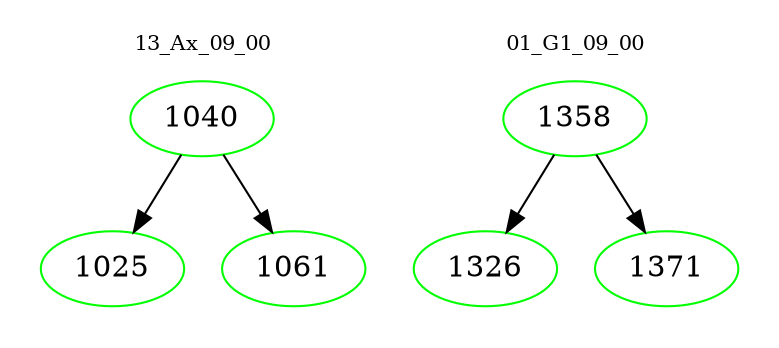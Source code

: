 digraph{
subgraph cluster_0 {
color = white
label = "13_Ax_09_00";
fontsize=10;
T0_1040 [label="1040", color="green"]
T0_1040 -> T0_1025 [color="black"]
T0_1025 [label="1025", color="green"]
T0_1040 -> T0_1061 [color="black"]
T0_1061 [label="1061", color="green"]
}
subgraph cluster_1 {
color = white
label = "01_G1_09_00";
fontsize=10;
T1_1358 [label="1358", color="green"]
T1_1358 -> T1_1326 [color="black"]
T1_1326 [label="1326", color="green"]
T1_1358 -> T1_1371 [color="black"]
T1_1371 [label="1371", color="green"]
}
}

